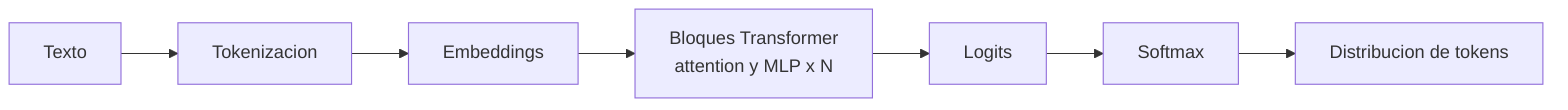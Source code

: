 flowchart LR
  A[Texto] --> B[Tokenizacion]
  B --> C[Embeddings]
  C --> D[Bloques Transformer\nattention y MLP x N]
  D --> E[Logits]
  E --> F[Softmax]
  F --> G[Distribucion de tokens]